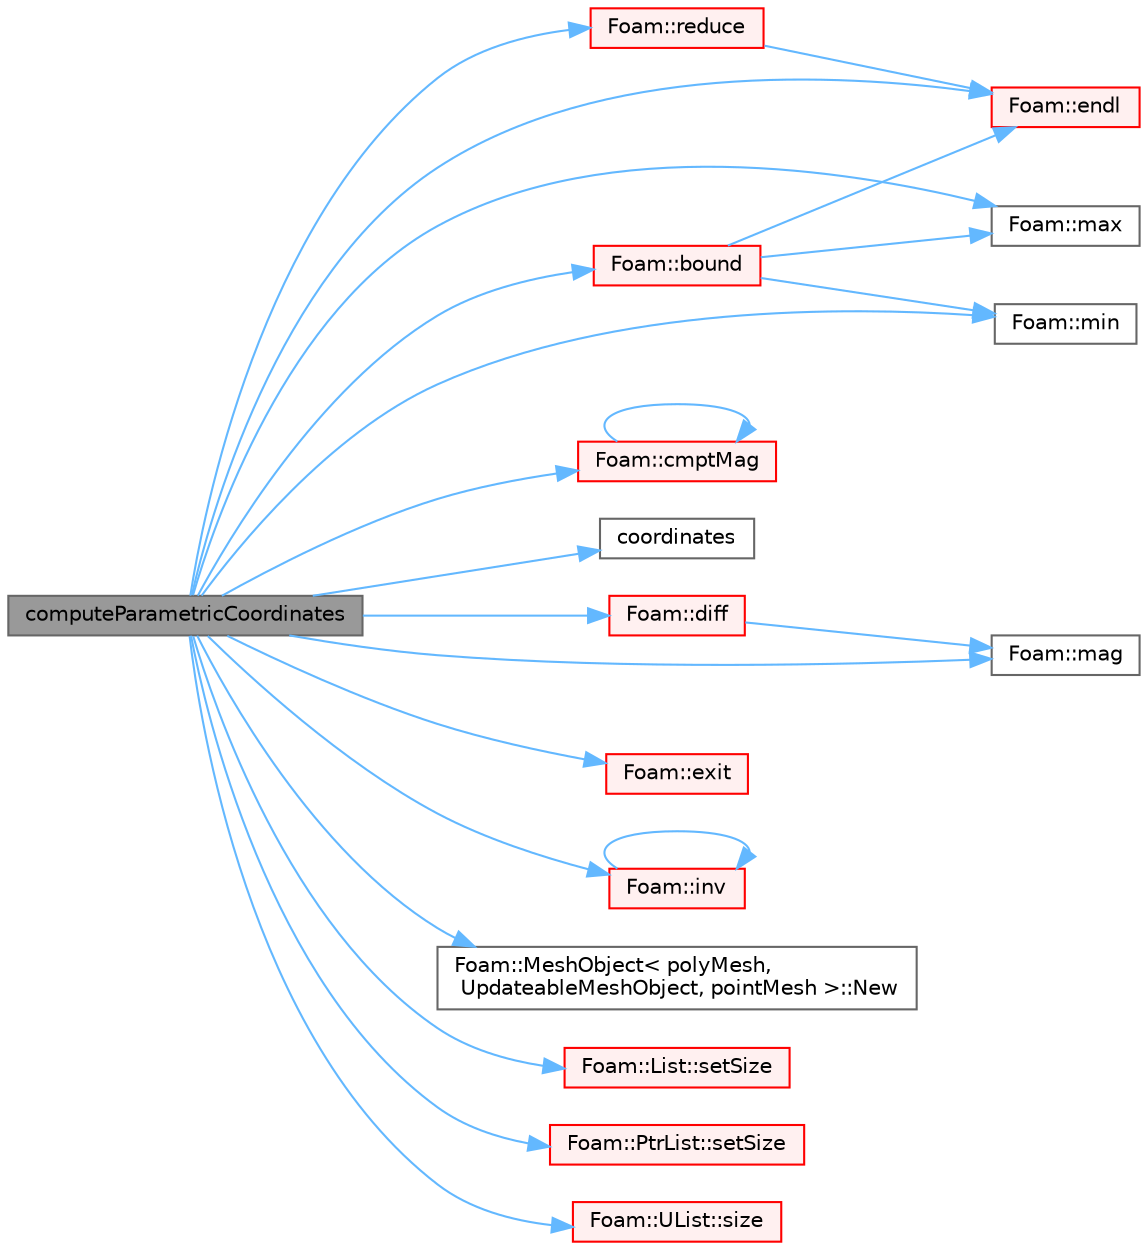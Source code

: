 digraph "computeParametricCoordinates"
{
 // LATEX_PDF_SIZE
  bgcolor="transparent";
  edge [fontname=Helvetica,fontsize=10,labelfontname=Helvetica,labelfontsize=10];
  node [fontname=Helvetica,fontsize=10,shape=box,height=0.2,width=0.4];
  rankdir="LR";
  Node1 [id="Node000001",label="computeParametricCoordinates",height=0.2,width=0.4,color="gray40", fillcolor="grey60", style="filled", fontcolor="black",tooltip=" "];
  Node1 -> Node2 [id="edge1_Node000001_Node000002",color="steelblue1",style="solid",tooltip=" "];
  Node2 [id="Node000002",label="Foam::bound",height=0.2,width=0.4,color="red", fillcolor="#FFF0F0", style="filled",URL="$namespaceFoam.html#a334b2a2d0ce7997d360f7a018174a077",tooltip=" "];
  Node2 -> Node3 [id="edge2_Node000002_Node000003",color="steelblue1",style="solid",tooltip=" "];
  Node3 [id="Node000003",label="Foam::endl",height=0.2,width=0.4,color="red", fillcolor="#FFF0F0", style="filled",URL="$namespaceFoam.html#a7d5eca45a323264dc5fe811500ebda47",tooltip=" "];
  Node2 -> Node26 [id="edge3_Node000002_Node000026",color="steelblue1",style="solid",tooltip=" "];
  Node26 [id="Node000026",label="Foam::max",height=0.2,width=0.4,color="grey40", fillcolor="white", style="filled",URL="$namespaceFoam.html#a0e0c00c14acbabe88eec56a8b0fa2806",tooltip=" "];
  Node2 -> Node27 [id="edge4_Node000002_Node000027",color="steelblue1",style="solid",tooltip=" "];
  Node27 [id="Node000027",label="Foam::min",height=0.2,width=0.4,color="grey40", fillcolor="white", style="filled",URL="$namespaceFoam.html#a96b65441175bbfb9a869045dc05fb0b9",tooltip=" "];
  Node1 -> Node29 [id="edge5_Node000001_Node000029",color="steelblue1",style="solid",tooltip=" "];
  Node29 [id="Node000029",label="Foam::cmptMag",height=0.2,width=0.4,color="red", fillcolor="#FFF0F0", style="filled",URL="$namespaceFoam.html#acf2383c8a0a1d5fef3eb5255b950229d",tooltip=" "];
  Node29 -> Node29 [id="edge6_Node000029_Node000029",color="steelblue1",style="solid",tooltip=" "];
  Node1 -> Node30 [id="edge7_Node000001_Node000030",color="steelblue1",style="solid",tooltip=" "];
  Node30 [id="Node000030",label="coordinates",height=0.2,width=0.4,color="grey40", fillcolor="white", style="filled",URL="$createSolidFields_8H.html#a000eb1405d7c68b904a6d7538126daa8",tooltip=" "];
  Node1 -> Node31 [id="edge8_Node000001_Node000031",color="steelblue1",style="solid",tooltip=" "];
  Node31 [id="Node000031",label="Foam::diff",height=0.2,width=0.4,color="red", fillcolor="#FFF0F0", style="filled",URL="$namespaceFoam.html#a909dfcb43467b8b77f65e4bf9bc755f7",tooltip=" "];
  Node31 -> Node37 [id="edge9_Node000031_Node000037",color="steelblue1",style="solid",tooltip=" "];
  Node37 [id="Node000037",label="Foam::mag",height=0.2,width=0.4,color="grey40", fillcolor="white", style="filled",URL="$namespaceFoam.html#a8ac5b57f98f906c36b8a4e989a77dbba",tooltip=" "];
  Node1 -> Node3 [id="edge10_Node000001_Node000003",color="steelblue1",style="solid",tooltip=" "];
  Node1 -> Node41 [id="edge11_Node000001_Node000041",color="steelblue1",style="solid",tooltip=" "];
  Node41 [id="Node000041",label="Foam::exit",height=0.2,width=0.4,color="red", fillcolor="#FFF0F0", style="filled",URL="$namespaceFoam.html#ae0529b088aefc9f83b89dce5c31fda64",tooltip=" "];
  Node1 -> Node43 [id="edge12_Node000001_Node000043",color="steelblue1",style="solid",tooltip=" "];
  Node43 [id="Node000043",label="Foam::inv",height=0.2,width=0.4,color="red", fillcolor="#FFF0F0", style="filled",URL="$namespaceFoam.html#ac51979edadae5b8ade119dd30b88e381",tooltip=" "];
  Node43 -> Node43 [id="edge13_Node000043_Node000043",color="steelblue1",style="solid",tooltip=" "];
  Node1 -> Node37 [id="edge14_Node000001_Node000037",color="steelblue1",style="solid",tooltip=" "];
  Node1 -> Node26 [id="edge15_Node000001_Node000026",color="steelblue1",style="solid",tooltip=" "];
  Node1 -> Node27 [id="edge16_Node000001_Node000027",color="steelblue1",style="solid",tooltip=" "];
  Node1 -> Node47 [id="edge17_Node000001_Node000047",color="steelblue1",style="solid",tooltip=" "];
  Node47 [id="Node000047",label="Foam::MeshObject\< polyMesh,\l UpdateableMeshObject, pointMesh \>::New",height=0.2,width=0.4,color="grey40", fillcolor="white", style="filled",URL="$classFoam_1_1MeshObject.html#a174574ec68990766b0ac5746b6c8be68",tooltip=" "];
  Node1 -> Node10 [id="edge18_Node000001_Node000010",color="steelblue1",style="solid",tooltip=" "];
  Node10 [id="Node000010",label="Foam::reduce",height=0.2,width=0.4,color="red", fillcolor="#FFF0F0", style="filled",URL="$namespaceFoam.html#a8f7f25e541aa3b46163d42df73f71c80",tooltip=" "];
  Node10 -> Node3 [id="edge19_Node000010_Node000003",color="steelblue1",style="solid",tooltip=" "];
  Node1 -> Node48 [id="edge20_Node000001_Node000048",color="steelblue1",style="solid",tooltip=" "];
  Node48 [id="Node000048",label="Foam::List::setSize",height=0.2,width=0.4,color="red", fillcolor="#FFF0F0", style="filled",URL="$classFoam_1_1List.html#a1a7984b90f8855606fc18a92a71fa99f",tooltip=" "];
  Node1 -> Node50 [id="edge21_Node000001_Node000050",color="steelblue1",style="solid",tooltip=" "];
  Node50 [id="Node000050",label="Foam::PtrList::setSize",height=0.2,width=0.4,color="red", fillcolor="#FFF0F0", style="filled",URL="$classFoam_1_1PtrList.html#a69101c7616426ea26b33577a730b73e8",tooltip=" "];
  Node1 -> Node24 [id="edge22_Node000001_Node000024",color="steelblue1",style="solid",tooltip=" "];
  Node24 [id="Node000024",label="Foam::UList::size",height=0.2,width=0.4,color="red", fillcolor="#FFF0F0", style="filled",URL="$classFoam_1_1UList.html#ac1fc1d9dab324bb1b8452c7aa4813026",tooltip=" "];
}
